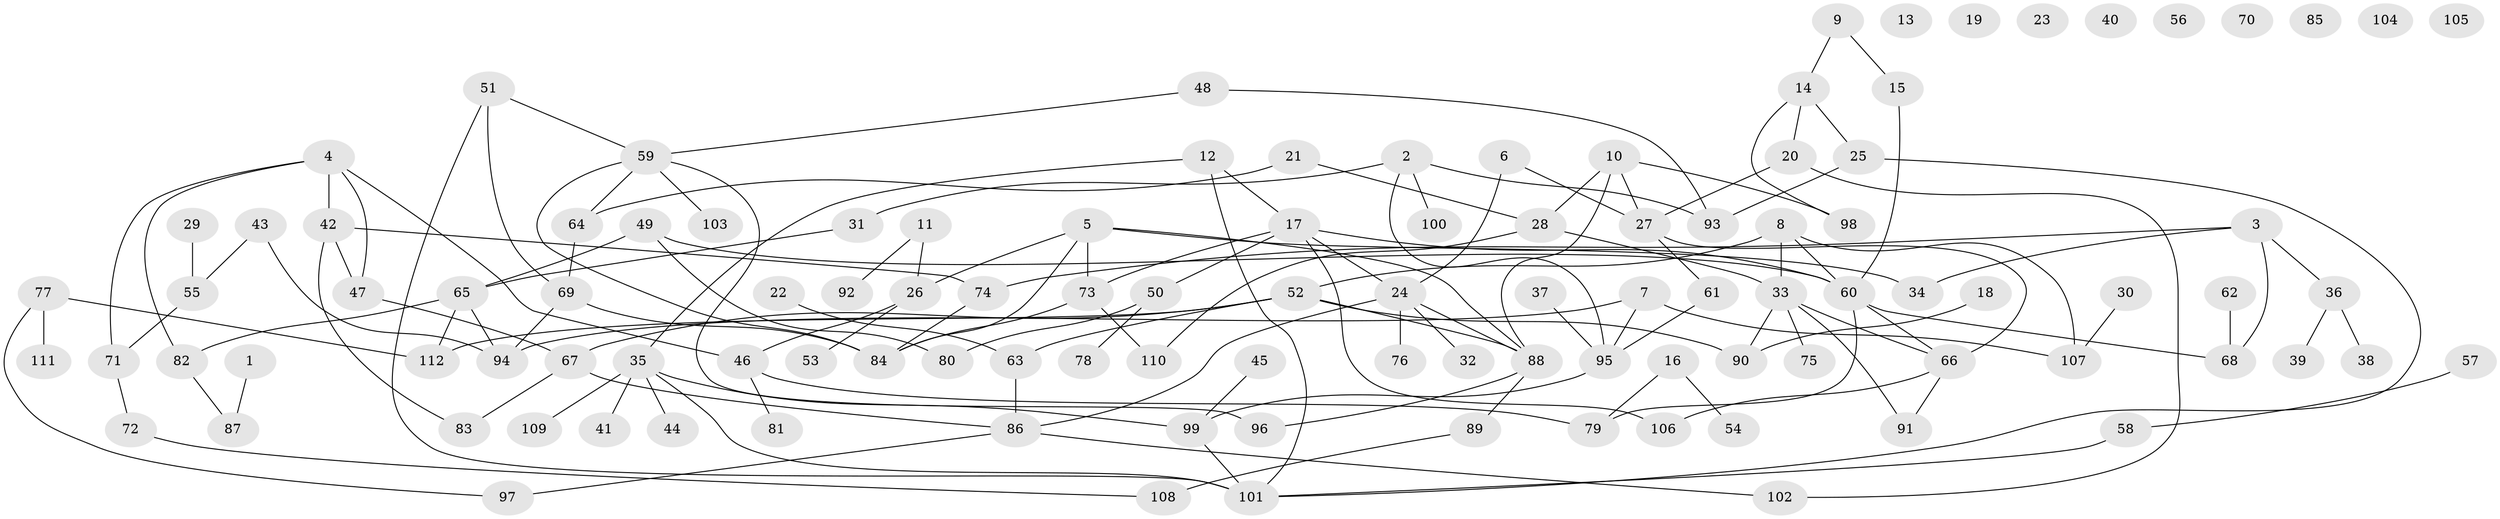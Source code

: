 // Generated by graph-tools (version 1.1) at 2025/25/03/09/25 03:25:22]
// undirected, 112 vertices, 146 edges
graph export_dot {
graph [start="1"]
  node [color=gray90,style=filled];
  1;
  2;
  3;
  4;
  5;
  6;
  7;
  8;
  9;
  10;
  11;
  12;
  13;
  14;
  15;
  16;
  17;
  18;
  19;
  20;
  21;
  22;
  23;
  24;
  25;
  26;
  27;
  28;
  29;
  30;
  31;
  32;
  33;
  34;
  35;
  36;
  37;
  38;
  39;
  40;
  41;
  42;
  43;
  44;
  45;
  46;
  47;
  48;
  49;
  50;
  51;
  52;
  53;
  54;
  55;
  56;
  57;
  58;
  59;
  60;
  61;
  62;
  63;
  64;
  65;
  66;
  67;
  68;
  69;
  70;
  71;
  72;
  73;
  74;
  75;
  76;
  77;
  78;
  79;
  80;
  81;
  82;
  83;
  84;
  85;
  86;
  87;
  88;
  89;
  90;
  91;
  92;
  93;
  94;
  95;
  96;
  97;
  98;
  99;
  100;
  101;
  102;
  103;
  104;
  105;
  106;
  107;
  108;
  109;
  110;
  111;
  112;
  1 -- 87;
  2 -- 31;
  2 -- 93;
  2 -- 95;
  2 -- 100;
  3 -- 34;
  3 -- 36;
  3 -- 68;
  3 -- 74;
  4 -- 42;
  4 -- 46;
  4 -- 47;
  4 -- 71;
  4 -- 82;
  5 -- 26;
  5 -- 34;
  5 -- 73;
  5 -- 84;
  5 -- 88;
  6 -- 24;
  6 -- 27;
  7 -- 94;
  7 -- 95;
  7 -- 107;
  8 -- 33;
  8 -- 52;
  8 -- 60;
  8 -- 107;
  9 -- 14;
  9 -- 15;
  10 -- 27;
  10 -- 28;
  10 -- 88;
  10 -- 98;
  11 -- 26;
  11 -- 92;
  12 -- 17;
  12 -- 35;
  12 -- 101;
  14 -- 20;
  14 -- 25;
  14 -- 98;
  15 -- 60;
  16 -- 54;
  16 -- 79;
  17 -- 24;
  17 -- 50;
  17 -- 60;
  17 -- 73;
  17 -- 106;
  18 -- 90;
  20 -- 27;
  20 -- 102;
  21 -- 28;
  21 -- 64;
  22 -- 63;
  24 -- 32;
  24 -- 76;
  24 -- 86;
  24 -- 88;
  25 -- 93;
  25 -- 101;
  26 -- 46;
  26 -- 53;
  27 -- 61;
  27 -- 66;
  28 -- 33;
  28 -- 110;
  29 -- 55;
  30 -- 107;
  31 -- 65;
  33 -- 66;
  33 -- 75;
  33 -- 90;
  33 -- 91;
  35 -- 41;
  35 -- 44;
  35 -- 99;
  35 -- 101;
  35 -- 109;
  36 -- 38;
  36 -- 39;
  37 -- 95;
  42 -- 47;
  42 -- 74;
  42 -- 83;
  43 -- 55;
  43 -- 94;
  45 -- 99;
  46 -- 79;
  46 -- 81;
  47 -- 67;
  48 -- 59;
  48 -- 93;
  49 -- 60;
  49 -- 65;
  49 -- 80;
  50 -- 78;
  50 -- 80;
  51 -- 59;
  51 -- 69;
  51 -- 101;
  52 -- 63;
  52 -- 67;
  52 -- 88;
  52 -- 90;
  52 -- 112;
  55 -- 71;
  57 -- 58;
  58 -- 101;
  59 -- 64;
  59 -- 84;
  59 -- 96;
  59 -- 103;
  60 -- 66;
  60 -- 68;
  60 -- 79;
  61 -- 95;
  62 -- 68;
  63 -- 86;
  64 -- 69;
  65 -- 82;
  65 -- 94;
  65 -- 112;
  66 -- 91;
  66 -- 106;
  67 -- 83;
  67 -- 86;
  69 -- 84;
  69 -- 94;
  71 -- 72;
  72 -- 108;
  73 -- 84;
  73 -- 110;
  74 -- 84;
  77 -- 97;
  77 -- 111;
  77 -- 112;
  82 -- 87;
  86 -- 97;
  86 -- 102;
  88 -- 89;
  88 -- 96;
  89 -- 108;
  95 -- 99;
  99 -- 101;
}
